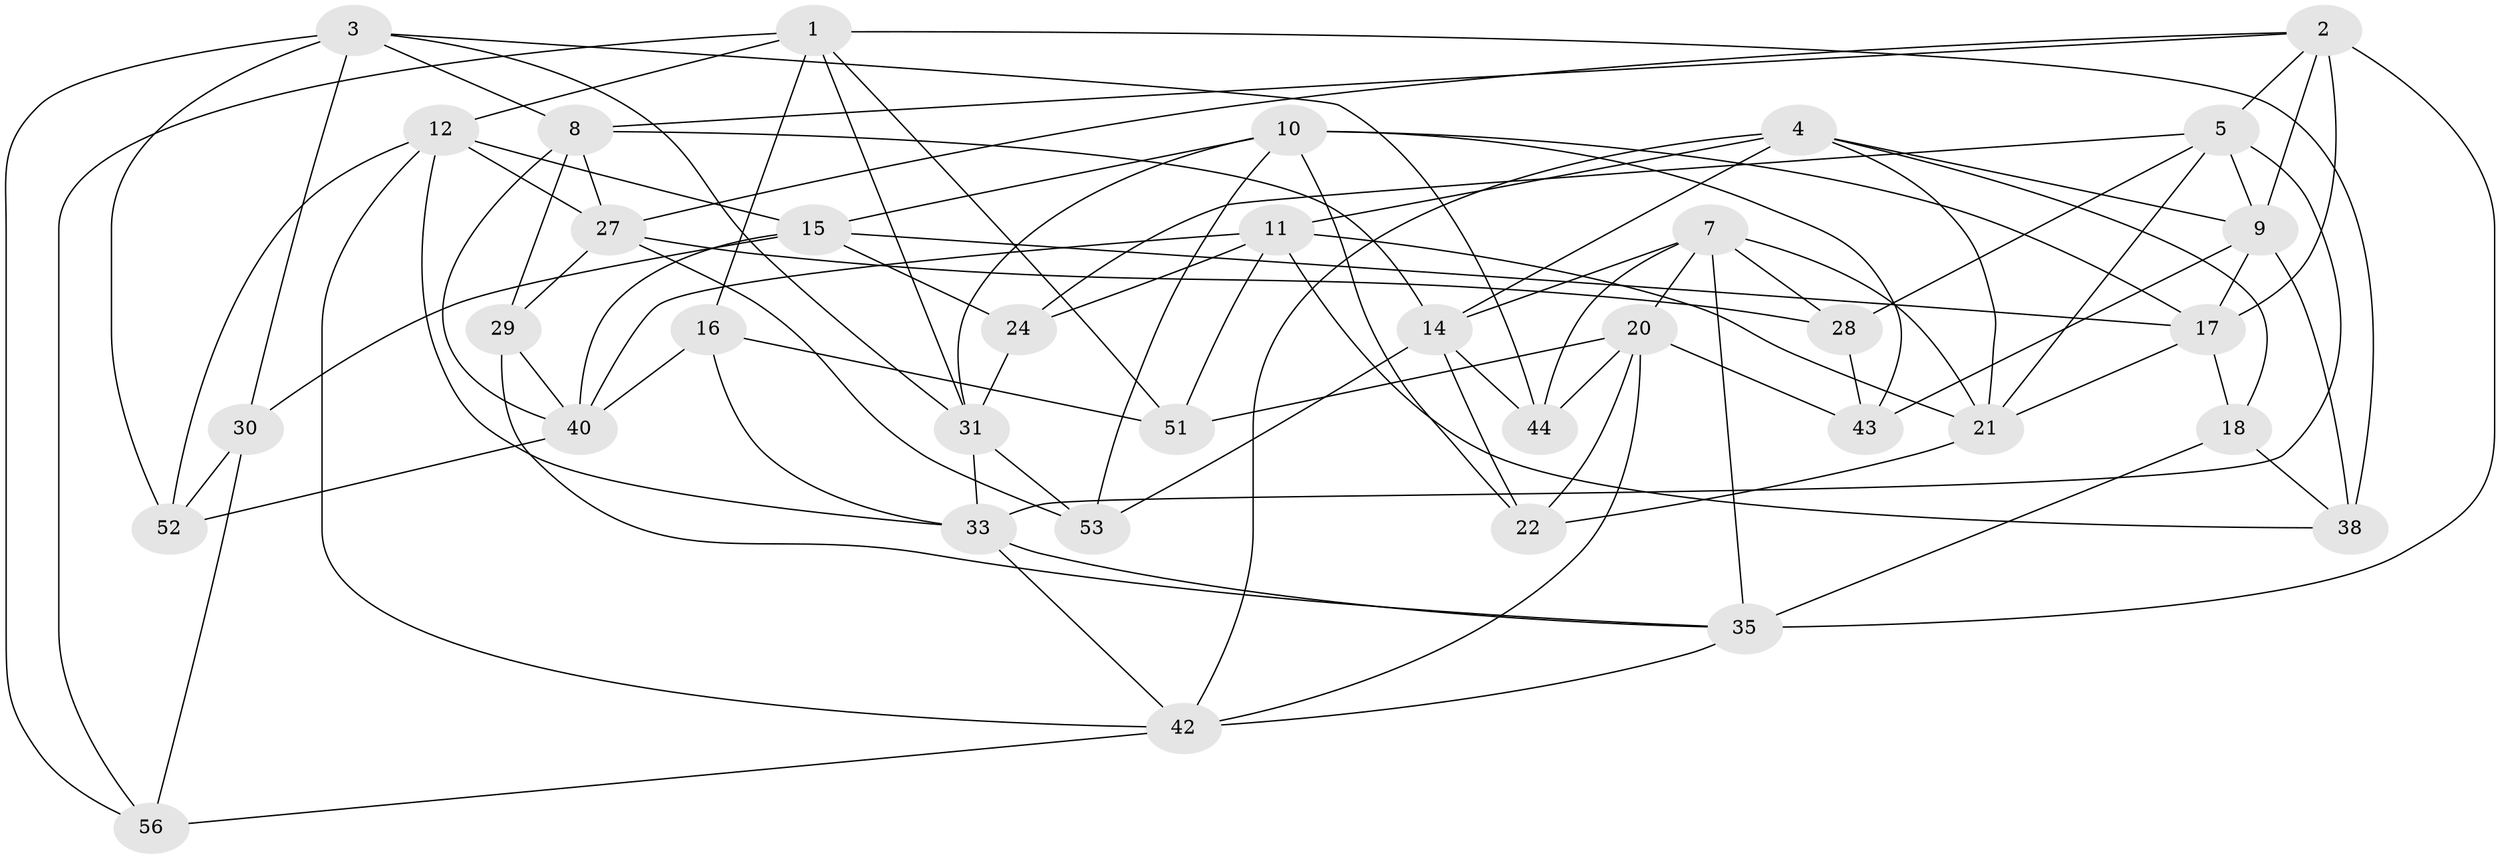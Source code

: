 // original degree distribution, {4: 1.0}
// Generated by graph-tools (version 1.1) at 2025/11/02/27/25 16:11:46]
// undirected, 36 vertices, 94 edges
graph export_dot {
graph [start="1"]
  node [color=gray90,style=filled];
  1 [super="+34"];
  2 [super="+13"];
  3 [super="+55"];
  4 [super="+6"];
  5 [super="+25"];
  7 [super="+57"];
  8 [super="+45"];
  9 [super="+58"];
  10 [super="+49"];
  11 [super="+19"];
  12 [super="+23"];
  14 [super="+37"];
  15 [super="+36"];
  16;
  17 [super="+26"];
  18;
  20 [super="+39"];
  21 [super="+32"];
  22;
  24;
  27 [super="+46"];
  28;
  29;
  30;
  31 [super="+41"];
  33 [super="+48"];
  35 [super="+47"];
  38;
  40 [super="+50"];
  42 [super="+54"];
  43;
  44;
  51;
  52;
  53;
  56;
  1 -- 16;
  1 -- 56;
  1 -- 51;
  1 -- 38;
  1 -- 31;
  1 -- 12;
  2 -- 8;
  2 -- 17;
  2 -- 9;
  2 -- 27;
  2 -- 35;
  2 -- 5;
  3 -- 44;
  3 -- 30;
  3 -- 8;
  3 -- 56;
  3 -- 52;
  3 -- 31;
  4 -- 18;
  4 -- 21;
  4 -- 14;
  4 -- 9;
  4 -- 42;
  4 -- 11;
  5 -- 24;
  5 -- 28;
  5 -- 33;
  5 -- 9;
  5 -- 21;
  7 -- 21;
  7 -- 20;
  7 -- 14;
  7 -- 35;
  7 -- 44;
  7 -- 28;
  8 -- 29;
  8 -- 40;
  8 -- 14;
  8 -- 27;
  9 -- 43;
  9 -- 38;
  9 -- 17;
  10 -- 53;
  10 -- 43;
  10 -- 15;
  10 -- 22;
  10 -- 31;
  10 -- 17;
  11 -- 40;
  11 -- 38;
  11 -- 24;
  11 -- 51;
  11 -- 21;
  12 -- 52;
  12 -- 33;
  12 -- 27;
  12 -- 42;
  12 -- 15;
  14 -- 53;
  14 -- 44;
  14 -- 22;
  15 -- 17;
  15 -- 24;
  15 -- 40;
  15 -- 30;
  16 -- 51;
  16 -- 40;
  16 -- 33;
  17 -- 18;
  17 -- 21;
  18 -- 38;
  18 -- 35;
  20 -- 43;
  20 -- 44;
  20 -- 42;
  20 -- 51;
  20 -- 22;
  21 -- 22;
  24 -- 31;
  27 -- 28;
  27 -- 53;
  27 -- 29;
  28 -- 43;
  29 -- 35;
  29 -- 40;
  30 -- 56;
  30 -- 52;
  31 -- 33;
  31 -- 53;
  33 -- 35;
  33 -- 42;
  35 -- 42;
  40 -- 52;
  42 -- 56;
}
